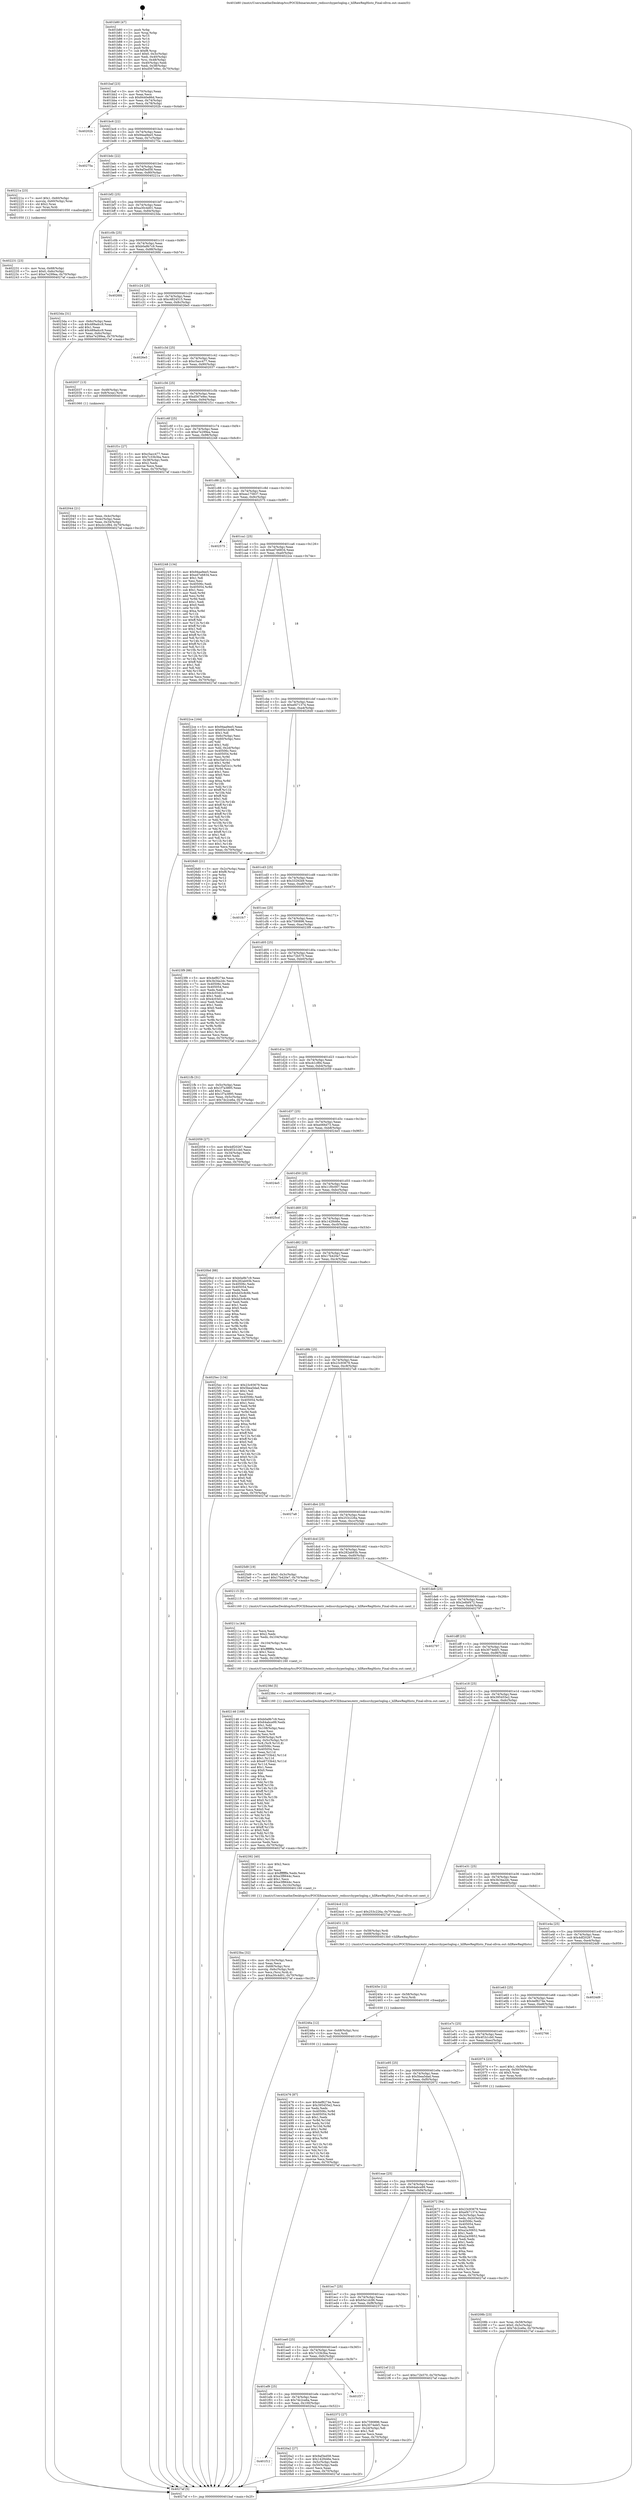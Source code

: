 digraph "0x401b80" {
  label = "0x401b80 (/mnt/c/Users/mathe/Desktop/tcc/POCII/binaries/extr_redissrchyperloglog.c_hllRawRegHisto_Final-ollvm.out::main(0))"
  labelloc = "t"
  node[shape=record]

  Entry [label="",width=0.3,height=0.3,shape=circle,fillcolor=black,style=filled]
  "0x401baf" [label="{
     0x401baf [23]\l
     | [instrs]\l
     &nbsp;&nbsp;0x401baf \<+3\>: mov -0x70(%rbp),%eax\l
     &nbsp;&nbsp;0x401bb2 \<+2\>: mov %eax,%ecx\l
     &nbsp;&nbsp;0x401bb4 \<+6\>: sub $0x8440e86d,%ecx\l
     &nbsp;&nbsp;0x401bba \<+3\>: mov %eax,-0x74(%rbp)\l
     &nbsp;&nbsp;0x401bbd \<+3\>: mov %ecx,-0x78(%rbp)\l
     &nbsp;&nbsp;0x401bc0 \<+6\>: je 000000000040202b \<main+0x4ab\>\l
  }"]
  "0x40202b" [label="{
     0x40202b\l
  }", style=dashed]
  "0x401bc6" [label="{
     0x401bc6 [22]\l
     | [instrs]\l
     &nbsp;&nbsp;0x401bc6 \<+5\>: jmp 0000000000401bcb \<main+0x4b\>\l
     &nbsp;&nbsp;0x401bcb \<+3\>: mov -0x74(%rbp),%eax\l
     &nbsp;&nbsp;0x401bce \<+5\>: sub $0x94aa9ee5,%eax\l
     &nbsp;&nbsp;0x401bd3 \<+3\>: mov %eax,-0x7c(%rbp)\l
     &nbsp;&nbsp;0x401bd6 \<+6\>: je 000000000040275a \<main+0xbda\>\l
  }"]
  Exit [label="",width=0.3,height=0.3,shape=circle,fillcolor=black,style=filled,peripheries=2]
  "0x40275a" [label="{
     0x40275a\l
  }", style=dashed]
  "0x401bdc" [label="{
     0x401bdc [22]\l
     | [instrs]\l
     &nbsp;&nbsp;0x401bdc \<+5\>: jmp 0000000000401be1 \<main+0x61\>\l
     &nbsp;&nbsp;0x401be1 \<+3\>: mov -0x74(%rbp),%eax\l
     &nbsp;&nbsp;0x401be4 \<+5\>: sub $0x9af3ed58,%eax\l
     &nbsp;&nbsp;0x401be9 \<+3\>: mov %eax,-0x80(%rbp)\l
     &nbsp;&nbsp;0x401bec \<+6\>: je 000000000040221a \<main+0x69a\>\l
  }"]
  "0x402476" [label="{
     0x402476 [87]\l
     | [instrs]\l
     &nbsp;&nbsp;0x402476 \<+5\>: mov $0x4ef8274e,%eax\l
     &nbsp;&nbsp;0x40247b \<+5\>: mov $0x395455e2,%ecx\l
     &nbsp;&nbsp;0x402480 \<+2\>: xor %edx,%edx\l
     &nbsp;&nbsp;0x402482 \<+8\>: mov 0x40506c,%r8d\l
     &nbsp;&nbsp;0x40248a \<+8\>: mov 0x405054,%r9d\l
     &nbsp;&nbsp;0x402492 \<+3\>: sub $0x1,%edx\l
     &nbsp;&nbsp;0x402495 \<+3\>: mov %r8d,%r10d\l
     &nbsp;&nbsp;0x402498 \<+3\>: add %edx,%r10d\l
     &nbsp;&nbsp;0x40249b \<+4\>: imul %r10d,%r8d\l
     &nbsp;&nbsp;0x40249f \<+4\>: and $0x1,%r8d\l
     &nbsp;&nbsp;0x4024a3 \<+4\>: cmp $0x0,%r8d\l
     &nbsp;&nbsp;0x4024a7 \<+4\>: sete %r11b\l
     &nbsp;&nbsp;0x4024ab \<+4\>: cmp $0xa,%r9d\l
     &nbsp;&nbsp;0x4024af \<+3\>: setl %bl\l
     &nbsp;&nbsp;0x4024b2 \<+3\>: mov %r11b,%r14b\l
     &nbsp;&nbsp;0x4024b5 \<+3\>: and %bl,%r14b\l
     &nbsp;&nbsp;0x4024b8 \<+3\>: xor %bl,%r11b\l
     &nbsp;&nbsp;0x4024bb \<+3\>: or %r11b,%r14b\l
     &nbsp;&nbsp;0x4024be \<+4\>: test $0x1,%r14b\l
     &nbsp;&nbsp;0x4024c2 \<+3\>: cmovne %ecx,%eax\l
     &nbsp;&nbsp;0x4024c5 \<+3\>: mov %eax,-0x70(%rbp)\l
     &nbsp;&nbsp;0x4024c8 \<+5\>: jmp 00000000004027af \<main+0xc2f\>\l
  }"]
  "0x40221a" [label="{
     0x40221a [23]\l
     | [instrs]\l
     &nbsp;&nbsp;0x40221a \<+7\>: movl $0x1,-0x60(%rbp)\l
     &nbsp;&nbsp;0x402221 \<+4\>: movslq -0x60(%rbp),%rax\l
     &nbsp;&nbsp;0x402225 \<+4\>: shl $0x2,%rax\l
     &nbsp;&nbsp;0x402229 \<+3\>: mov %rax,%rdi\l
     &nbsp;&nbsp;0x40222c \<+5\>: call 0000000000401050 \<malloc@plt\>\l
     | [calls]\l
     &nbsp;&nbsp;0x401050 \{1\} (unknown)\l
  }"]
  "0x401bf2" [label="{
     0x401bf2 [25]\l
     | [instrs]\l
     &nbsp;&nbsp;0x401bf2 \<+5\>: jmp 0000000000401bf7 \<main+0x77\>\l
     &nbsp;&nbsp;0x401bf7 \<+3\>: mov -0x74(%rbp),%eax\l
     &nbsp;&nbsp;0x401bfa \<+5\>: sub $0xa30c4d01,%eax\l
     &nbsp;&nbsp;0x401bff \<+6\>: mov %eax,-0x84(%rbp)\l
     &nbsp;&nbsp;0x401c05 \<+6\>: je 00000000004023da \<main+0x85a\>\l
  }"]
  "0x40246a" [label="{
     0x40246a [12]\l
     | [instrs]\l
     &nbsp;&nbsp;0x40246a \<+4\>: mov -0x68(%rbp),%rsi\l
     &nbsp;&nbsp;0x40246e \<+3\>: mov %rsi,%rdi\l
     &nbsp;&nbsp;0x402471 \<+5\>: call 0000000000401030 \<free@plt\>\l
     | [calls]\l
     &nbsp;&nbsp;0x401030 \{1\} (unknown)\l
  }"]
  "0x4023da" [label="{
     0x4023da [31]\l
     | [instrs]\l
     &nbsp;&nbsp;0x4023da \<+3\>: mov -0x6c(%rbp),%eax\l
     &nbsp;&nbsp;0x4023dd \<+5\>: sub $0x489adcc9,%eax\l
     &nbsp;&nbsp;0x4023e2 \<+3\>: add $0x1,%eax\l
     &nbsp;&nbsp;0x4023e5 \<+5\>: add $0x489adcc9,%eax\l
     &nbsp;&nbsp;0x4023ea \<+3\>: mov %eax,-0x6c(%rbp)\l
     &nbsp;&nbsp;0x4023ed \<+7\>: movl $0xe7e299ea,-0x70(%rbp)\l
     &nbsp;&nbsp;0x4023f4 \<+5\>: jmp 00000000004027af \<main+0xc2f\>\l
  }"]
  "0x401c0b" [label="{
     0x401c0b [25]\l
     | [instrs]\l
     &nbsp;&nbsp;0x401c0b \<+5\>: jmp 0000000000401c10 \<main+0x90\>\l
     &nbsp;&nbsp;0x401c10 \<+3\>: mov -0x74(%rbp),%eax\l
     &nbsp;&nbsp;0x401c13 \<+5\>: sub $0xb0a9b7c9,%eax\l
     &nbsp;&nbsp;0x401c18 \<+6\>: mov %eax,-0x88(%rbp)\l
     &nbsp;&nbsp;0x401c1e \<+6\>: je 00000000004026fd \<main+0xb7d\>\l
  }"]
  "0x40245e" [label="{
     0x40245e [12]\l
     | [instrs]\l
     &nbsp;&nbsp;0x40245e \<+4\>: mov -0x58(%rbp),%rsi\l
     &nbsp;&nbsp;0x402462 \<+3\>: mov %rsi,%rdi\l
     &nbsp;&nbsp;0x402465 \<+5\>: call 0000000000401030 \<free@plt\>\l
     | [calls]\l
     &nbsp;&nbsp;0x401030 \{1\} (unknown)\l
  }"]
  "0x4026fd" [label="{
     0x4026fd\l
  }", style=dashed]
  "0x401c24" [label="{
     0x401c24 [25]\l
     | [instrs]\l
     &nbsp;&nbsp;0x401c24 \<+5\>: jmp 0000000000401c29 \<main+0xa9\>\l
     &nbsp;&nbsp;0x401c29 \<+3\>: mov -0x74(%rbp),%eax\l
     &nbsp;&nbsp;0x401c2c \<+5\>: sub $0xc4824515,%eax\l
     &nbsp;&nbsp;0x401c31 \<+6\>: mov %eax,-0x8c(%rbp)\l
     &nbsp;&nbsp;0x401c37 \<+6\>: je 00000000004026e5 \<main+0xb65\>\l
  }"]
  "0x4023ba" [label="{
     0x4023ba [32]\l
     | [instrs]\l
     &nbsp;&nbsp;0x4023ba \<+6\>: mov -0x10c(%rbp),%ecx\l
     &nbsp;&nbsp;0x4023c0 \<+3\>: imul %eax,%ecx\l
     &nbsp;&nbsp;0x4023c3 \<+4\>: mov -0x68(%rbp),%rsi\l
     &nbsp;&nbsp;0x4023c7 \<+4\>: movslq -0x6c(%rbp),%rdi\l
     &nbsp;&nbsp;0x4023cb \<+3\>: mov %ecx,(%rsi,%rdi,4)\l
     &nbsp;&nbsp;0x4023ce \<+7\>: movl $0xa30c4d01,-0x70(%rbp)\l
     &nbsp;&nbsp;0x4023d5 \<+5\>: jmp 00000000004027af \<main+0xc2f\>\l
  }"]
  "0x4026e5" [label="{
     0x4026e5\l
  }", style=dashed]
  "0x401c3d" [label="{
     0x401c3d [25]\l
     | [instrs]\l
     &nbsp;&nbsp;0x401c3d \<+5\>: jmp 0000000000401c42 \<main+0xc2\>\l
     &nbsp;&nbsp;0x401c42 \<+3\>: mov -0x74(%rbp),%eax\l
     &nbsp;&nbsp;0x401c45 \<+5\>: sub $0xc5acc477,%eax\l
     &nbsp;&nbsp;0x401c4a \<+6\>: mov %eax,-0x90(%rbp)\l
     &nbsp;&nbsp;0x401c50 \<+6\>: je 0000000000402037 \<main+0x4b7\>\l
  }"]
  "0x402392" [label="{
     0x402392 [40]\l
     | [instrs]\l
     &nbsp;&nbsp;0x402392 \<+5\>: mov $0x2,%ecx\l
     &nbsp;&nbsp;0x402397 \<+1\>: cltd\l
     &nbsp;&nbsp;0x402398 \<+2\>: idiv %ecx\l
     &nbsp;&nbsp;0x40239a \<+6\>: imul $0xfffffffe,%edx,%ecx\l
     &nbsp;&nbsp;0x4023a0 \<+6\>: sub $0xe3f8644c,%ecx\l
     &nbsp;&nbsp;0x4023a6 \<+3\>: add $0x1,%ecx\l
     &nbsp;&nbsp;0x4023a9 \<+6\>: add $0xe3f8644c,%ecx\l
     &nbsp;&nbsp;0x4023af \<+6\>: mov %ecx,-0x10c(%rbp)\l
     &nbsp;&nbsp;0x4023b5 \<+5\>: call 0000000000401160 \<next_i\>\l
     | [calls]\l
     &nbsp;&nbsp;0x401160 \{1\} (/mnt/c/Users/mathe/Desktop/tcc/POCII/binaries/extr_redissrchyperloglog.c_hllRawRegHisto_Final-ollvm.out::next_i)\l
  }"]
  "0x402037" [label="{
     0x402037 [13]\l
     | [instrs]\l
     &nbsp;&nbsp;0x402037 \<+4\>: mov -0x48(%rbp),%rax\l
     &nbsp;&nbsp;0x40203b \<+4\>: mov 0x8(%rax),%rdi\l
     &nbsp;&nbsp;0x40203f \<+5\>: call 0000000000401060 \<atoi@plt\>\l
     | [calls]\l
     &nbsp;&nbsp;0x401060 \{1\} (unknown)\l
  }"]
  "0x401c56" [label="{
     0x401c56 [25]\l
     | [instrs]\l
     &nbsp;&nbsp;0x401c56 \<+5\>: jmp 0000000000401c5b \<main+0xdb\>\l
     &nbsp;&nbsp;0x401c5b \<+3\>: mov -0x74(%rbp),%eax\l
     &nbsp;&nbsp;0x401c5e \<+5\>: sub $0xd567e9ec,%eax\l
     &nbsp;&nbsp;0x401c63 \<+6\>: mov %eax,-0x94(%rbp)\l
     &nbsp;&nbsp;0x401c69 \<+6\>: je 0000000000401f1c \<main+0x39c\>\l
  }"]
  "0x402231" [label="{
     0x402231 [23]\l
     | [instrs]\l
     &nbsp;&nbsp;0x402231 \<+4\>: mov %rax,-0x68(%rbp)\l
     &nbsp;&nbsp;0x402235 \<+7\>: movl $0x0,-0x6c(%rbp)\l
     &nbsp;&nbsp;0x40223c \<+7\>: movl $0xe7e299ea,-0x70(%rbp)\l
     &nbsp;&nbsp;0x402243 \<+5\>: jmp 00000000004027af \<main+0xc2f\>\l
  }"]
  "0x401f1c" [label="{
     0x401f1c [27]\l
     | [instrs]\l
     &nbsp;&nbsp;0x401f1c \<+5\>: mov $0xc5acc477,%eax\l
     &nbsp;&nbsp;0x401f21 \<+5\>: mov $0x7c33b3ba,%ecx\l
     &nbsp;&nbsp;0x401f26 \<+3\>: mov -0x38(%rbp),%edx\l
     &nbsp;&nbsp;0x401f29 \<+3\>: cmp $0x2,%edx\l
     &nbsp;&nbsp;0x401f2c \<+3\>: cmovne %ecx,%eax\l
     &nbsp;&nbsp;0x401f2f \<+3\>: mov %eax,-0x70(%rbp)\l
     &nbsp;&nbsp;0x401f32 \<+5\>: jmp 00000000004027af \<main+0xc2f\>\l
  }"]
  "0x401c6f" [label="{
     0x401c6f [25]\l
     | [instrs]\l
     &nbsp;&nbsp;0x401c6f \<+5\>: jmp 0000000000401c74 \<main+0xf4\>\l
     &nbsp;&nbsp;0x401c74 \<+3\>: mov -0x74(%rbp),%eax\l
     &nbsp;&nbsp;0x401c77 \<+5\>: sub $0xe7e299ea,%eax\l
     &nbsp;&nbsp;0x401c7c \<+6\>: mov %eax,-0x98(%rbp)\l
     &nbsp;&nbsp;0x401c82 \<+6\>: je 0000000000402248 \<main+0x6c8\>\l
  }"]
  "0x4027af" [label="{
     0x4027af [5]\l
     | [instrs]\l
     &nbsp;&nbsp;0x4027af \<+5\>: jmp 0000000000401baf \<main+0x2f\>\l
  }"]
  "0x401b80" [label="{
     0x401b80 [47]\l
     | [instrs]\l
     &nbsp;&nbsp;0x401b80 \<+1\>: push %rbp\l
     &nbsp;&nbsp;0x401b81 \<+3\>: mov %rsp,%rbp\l
     &nbsp;&nbsp;0x401b84 \<+2\>: push %r15\l
     &nbsp;&nbsp;0x401b86 \<+2\>: push %r14\l
     &nbsp;&nbsp;0x401b88 \<+2\>: push %r13\l
     &nbsp;&nbsp;0x401b8a \<+2\>: push %r12\l
     &nbsp;&nbsp;0x401b8c \<+1\>: push %rbx\l
     &nbsp;&nbsp;0x401b8d \<+7\>: sub $0xf8,%rsp\l
     &nbsp;&nbsp;0x401b94 \<+7\>: movl $0x0,-0x3c(%rbp)\l
     &nbsp;&nbsp;0x401b9b \<+3\>: mov %edi,-0x40(%rbp)\l
     &nbsp;&nbsp;0x401b9e \<+4\>: mov %rsi,-0x48(%rbp)\l
     &nbsp;&nbsp;0x401ba2 \<+3\>: mov -0x40(%rbp),%edi\l
     &nbsp;&nbsp;0x401ba5 \<+3\>: mov %edi,-0x38(%rbp)\l
     &nbsp;&nbsp;0x401ba8 \<+7\>: movl $0xd567e9ec,-0x70(%rbp)\l
  }"]
  "0x402044" [label="{
     0x402044 [21]\l
     | [instrs]\l
     &nbsp;&nbsp;0x402044 \<+3\>: mov %eax,-0x4c(%rbp)\l
     &nbsp;&nbsp;0x402047 \<+3\>: mov -0x4c(%rbp),%eax\l
     &nbsp;&nbsp;0x40204a \<+3\>: mov %eax,-0x34(%rbp)\l
     &nbsp;&nbsp;0x40204d \<+7\>: movl $0xcb1cf84,-0x70(%rbp)\l
     &nbsp;&nbsp;0x402054 \<+5\>: jmp 00000000004027af \<main+0xc2f\>\l
  }"]
  "0x402146" [label="{
     0x402146 [169]\l
     | [instrs]\l
     &nbsp;&nbsp;0x402146 \<+5\>: mov $0xb0a9b7c9,%ecx\l
     &nbsp;&nbsp;0x40214b \<+5\>: mov $0x64abce99,%edx\l
     &nbsp;&nbsp;0x402150 \<+3\>: mov $0x1,%dil\l
     &nbsp;&nbsp;0x402153 \<+6\>: mov -0x108(%rbp),%esi\l
     &nbsp;&nbsp;0x402159 \<+3\>: imul %eax,%esi\l
     &nbsp;&nbsp;0x40215c \<+3\>: movslq %esi,%r8\l
     &nbsp;&nbsp;0x40215f \<+4\>: mov -0x58(%rbp),%r9\l
     &nbsp;&nbsp;0x402163 \<+4\>: movslq -0x5c(%rbp),%r10\l
     &nbsp;&nbsp;0x402167 \<+4\>: mov %r8,(%r9,%r10,8)\l
     &nbsp;&nbsp;0x40216b \<+7\>: mov 0x40506c,%eax\l
     &nbsp;&nbsp;0x402172 \<+7\>: mov 0x405054,%esi\l
     &nbsp;&nbsp;0x402179 \<+3\>: mov %eax,%r11d\l
     &nbsp;&nbsp;0x40217c \<+7\>: add $0xe6733b42,%r11d\l
     &nbsp;&nbsp;0x402183 \<+4\>: sub $0x1,%r11d\l
     &nbsp;&nbsp;0x402187 \<+7\>: sub $0xe6733b42,%r11d\l
     &nbsp;&nbsp;0x40218e \<+4\>: imul %r11d,%eax\l
     &nbsp;&nbsp;0x402192 \<+3\>: and $0x1,%eax\l
     &nbsp;&nbsp;0x402195 \<+3\>: cmp $0x0,%eax\l
     &nbsp;&nbsp;0x402198 \<+3\>: sete %bl\l
     &nbsp;&nbsp;0x40219b \<+3\>: cmp $0xa,%esi\l
     &nbsp;&nbsp;0x40219e \<+4\>: setl %r14b\l
     &nbsp;&nbsp;0x4021a2 \<+3\>: mov %bl,%r15b\l
     &nbsp;&nbsp;0x4021a5 \<+4\>: xor $0xff,%r15b\l
     &nbsp;&nbsp;0x4021a9 \<+3\>: mov %r14b,%r12b\l
     &nbsp;&nbsp;0x4021ac \<+4\>: xor $0xff,%r12b\l
     &nbsp;&nbsp;0x4021b0 \<+4\>: xor $0x0,%dil\l
     &nbsp;&nbsp;0x4021b4 \<+3\>: mov %r15b,%r13b\l
     &nbsp;&nbsp;0x4021b7 \<+4\>: and $0x0,%r13b\l
     &nbsp;&nbsp;0x4021bb \<+3\>: and %dil,%bl\l
     &nbsp;&nbsp;0x4021be \<+3\>: mov %r12b,%al\l
     &nbsp;&nbsp;0x4021c1 \<+2\>: and $0x0,%al\l
     &nbsp;&nbsp;0x4021c3 \<+3\>: and %dil,%r14b\l
     &nbsp;&nbsp;0x4021c6 \<+3\>: or %bl,%r13b\l
     &nbsp;&nbsp;0x4021c9 \<+3\>: or %r14b,%al\l
     &nbsp;&nbsp;0x4021cc \<+3\>: xor %al,%r13b\l
     &nbsp;&nbsp;0x4021cf \<+3\>: or %r12b,%r15b\l
     &nbsp;&nbsp;0x4021d2 \<+4\>: xor $0xff,%r15b\l
     &nbsp;&nbsp;0x4021d6 \<+4\>: or $0x0,%dil\l
     &nbsp;&nbsp;0x4021da \<+3\>: and %dil,%r15b\l
     &nbsp;&nbsp;0x4021dd \<+3\>: or %r15b,%r13b\l
     &nbsp;&nbsp;0x4021e0 \<+4\>: test $0x1,%r13b\l
     &nbsp;&nbsp;0x4021e4 \<+3\>: cmovne %edx,%ecx\l
     &nbsp;&nbsp;0x4021e7 \<+3\>: mov %ecx,-0x70(%rbp)\l
     &nbsp;&nbsp;0x4021ea \<+5\>: jmp 00000000004027af \<main+0xc2f\>\l
  }"]
  "0x402248" [label="{
     0x402248 [134]\l
     | [instrs]\l
     &nbsp;&nbsp;0x402248 \<+5\>: mov $0x94aa9ee5,%eax\l
     &nbsp;&nbsp;0x40224d \<+5\>: mov $0xed7e6834,%ecx\l
     &nbsp;&nbsp;0x402252 \<+2\>: mov $0x1,%dl\l
     &nbsp;&nbsp;0x402254 \<+2\>: xor %esi,%esi\l
     &nbsp;&nbsp;0x402256 \<+7\>: mov 0x40506c,%edi\l
     &nbsp;&nbsp;0x40225d \<+8\>: mov 0x405054,%r8d\l
     &nbsp;&nbsp;0x402265 \<+3\>: sub $0x1,%esi\l
     &nbsp;&nbsp;0x402268 \<+3\>: mov %edi,%r9d\l
     &nbsp;&nbsp;0x40226b \<+3\>: add %esi,%r9d\l
     &nbsp;&nbsp;0x40226e \<+4\>: imul %r9d,%edi\l
     &nbsp;&nbsp;0x402272 \<+3\>: and $0x1,%edi\l
     &nbsp;&nbsp;0x402275 \<+3\>: cmp $0x0,%edi\l
     &nbsp;&nbsp;0x402278 \<+4\>: sete %r10b\l
     &nbsp;&nbsp;0x40227c \<+4\>: cmp $0xa,%r8d\l
     &nbsp;&nbsp;0x402280 \<+4\>: setl %r11b\l
     &nbsp;&nbsp;0x402284 \<+3\>: mov %r10b,%bl\l
     &nbsp;&nbsp;0x402287 \<+3\>: xor $0xff,%bl\l
     &nbsp;&nbsp;0x40228a \<+3\>: mov %r11b,%r14b\l
     &nbsp;&nbsp;0x40228d \<+4\>: xor $0xff,%r14b\l
     &nbsp;&nbsp;0x402291 \<+3\>: xor $0x1,%dl\l
     &nbsp;&nbsp;0x402294 \<+3\>: mov %bl,%r15b\l
     &nbsp;&nbsp;0x402297 \<+4\>: and $0xff,%r15b\l
     &nbsp;&nbsp;0x40229b \<+3\>: and %dl,%r10b\l
     &nbsp;&nbsp;0x40229e \<+3\>: mov %r14b,%r12b\l
     &nbsp;&nbsp;0x4022a1 \<+4\>: and $0xff,%r12b\l
     &nbsp;&nbsp;0x4022a5 \<+3\>: and %dl,%r11b\l
     &nbsp;&nbsp;0x4022a8 \<+3\>: or %r10b,%r15b\l
     &nbsp;&nbsp;0x4022ab \<+3\>: or %r11b,%r12b\l
     &nbsp;&nbsp;0x4022ae \<+3\>: xor %r12b,%r15b\l
     &nbsp;&nbsp;0x4022b1 \<+3\>: or %r14b,%bl\l
     &nbsp;&nbsp;0x4022b4 \<+3\>: xor $0xff,%bl\l
     &nbsp;&nbsp;0x4022b7 \<+3\>: or $0x1,%dl\l
     &nbsp;&nbsp;0x4022ba \<+2\>: and %dl,%bl\l
     &nbsp;&nbsp;0x4022bc \<+3\>: or %bl,%r15b\l
     &nbsp;&nbsp;0x4022bf \<+4\>: test $0x1,%r15b\l
     &nbsp;&nbsp;0x4022c3 \<+3\>: cmovne %ecx,%eax\l
     &nbsp;&nbsp;0x4022c6 \<+3\>: mov %eax,-0x70(%rbp)\l
     &nbsp;&nbsp;0x4022c9 \<+5\>: jmp 00000000004027af \<main+0xc2f\>\l
  }"]
  "0x401c88" [label="{
     0x401c88 [25]\l
     | [instrs]\l
     &nbsp;&nbsp;0x401c88 \<+5\>: jmp 0000000000401c8d \<main+0x10d\>\l
     &nbsp;&nbsp;0x401c8d \<+3\>: mov -0x74(%rbp),%eax\l
     &nbsp;&nbsp;0x401c90 \<+5\>: sub $0xea175837,%eax\l
     &nbsp;&nbsp;0x401c95 \<+6\>: mov %eax,-0x9c(%rbp)\l
     &nbsp;&nbsp;0x401c9b \<+6\>: je 0000000000402575 \<main+0x9f5\>\l
  }"]
  "0x40211a" [label="{
     0x40211a [44]\l
     | [instrs]\l
     &nbsp;&nbsp;0x40211a \<+2\>: xor %ecx,%ecx\l
     &nbsp;&nbsp;0x40211c \<+5\>: mov $0x2,%edx\l
     &nbsp;&nbsp;0x402121 \<+6\>: mov %edx,-0x104(%rbp)\l
     &nbsp;&nbsp;0x402127 \<+1\>: cltd\l
     &nbsp;&nbsp;0x402128 \<+6\>: mov -0x104(%rbp),%esi\l
     &nbsp;&nbsp;0x40212e \<+2\>: idiv %esi\l
     &nbsp;&nbsp;0x402130 \<+6\>: imul $0xfffffffe,%edx,%edx\l
     &nbsp;&nbsp;0x402136 \<+3\>: sub $0x1,%ecx\l
     &nbsp;&nbsp;0x402139 \<+2\>: sub %ecx,%edx\l
     &nbsp;&nbsp;0x40213b \<+6\>: mov %edx,-0x108(%rbp)\l
     &nbsp;&nbsp;0x402141 \<+5\>: call 0000000000401160 \<next_i\>\l
     | [calls]\l
     &nbsp;&nbsp;0x401160 \{1\} (/mnt/c/Users/mathe/Desktop/tcc/POCII/binaries/extr_redissrchyperloglog.c_hllRawRegHisto_Final-ollvm.out::next_i)\l
  }"]
  "0x402575" [label="{
     0x402575\l
  }", style=dashed]
  "0x401ca1" [label="{
     0x401ca1 [25]\l
     | [instrs]\l
     &nbsp;&nbsp;0x401ca1 \<+5\>: jmp 0000000000401ca6 \<main+0x126\>\l
     &nbsp;&nbsp;0x401ca6 \<+3\>: mov -0x74(%rbp),%eax\l
     &nbsp;&nbsp;0x401ca9 \<+5\>: sub $0xed7e6834,%eax\l
     &nbsp;&nbsp;0x401cae \<+6\>: mov %eax,-0xa0(%rbp)\l
     &nbsp;&nbsp;0x401cb4 \<+6\>: je 00000000004022ce \<main+0x74e\>\l
  }"]
  "0x401f12" [label="{
     0x401f12\l
  }", style=dashed]
  "0x4022ce" [label="{
     0x4022ce [164]\l
     | [instrs]\l
     &nbsp;&nbsp;0x4022ce \<+5\>: mov $0x94aa9ee5,%eax\l
     &nbsp;&nbsp;0x4022d3 \<+5\>: mov $0x65e1dc96,%ecx\l
     &nbsp;&nbsp;0x4022d8 \<+2\>: mov $0x1,%dl\l
     &nbsp;&nbsp;0x4022da \<+3\>: mov -0x6c(%rbp),%esi\l
     &nbsp;&nbsp;0x4022dd \<+3\>: cmp -0x60(%rbp),%esi\l
     &nbsp;&nbsp;0x4022e0 \<+4\>: setl %dil\l
     &nbsp;&nbsp;0x4022e4 \<+4\>: and $0x1,%dil\l
     &nbsp;&nbsp;0x4022e8 \<+4\>: mov %dil,-0x2d(%rbp)\l
     &nbsp;&nbsp;0x4022ec \<+7\>: mov 0x40506c,%esi\l
     &nbsp;&nbsp;0x4022f3 \<+8\>: mov 0x405054,%r8d\l
     &nbsp;&nbsp;0x4022fb \<+3\>: mov %esi,%r9d\l
     &nbsp;&nbsp;0x4022fe \<+7\>: sub $0xc5af1b1c,%r9d\l
     &nbsp;&nbsp;0x402305 \<+4\>: sub $0x1,%r9d\l
     &nbsp;&nbsp;0x402309 \<+7\>: add $0xc5af1b1c,%r9d\l
     &nbsp;&nbsp;0x402310 \<+4\>: imul %r9d,%esi\l
     &nbsp;&nbsp;0x402314 \<+3\>: and $0x1,%esi\l
     &nbsp;&nbsp;0x402317 \<+3\>: cmp $0x0,%esi\l
     &nbsp;&nbsp;0x40231a \<+4\>: sete %dil\l
     &nbsp;&nbsp;0x40231e \<+4\>: cmp $0xa,%r8d\l
     &nbsp;&nbsp;0x402322 \<+4\>: setl %r10b\l
     &nbsp;&nbsp;0x402326 \<+3\>: mov %dil,%r11b\l
     &nbsp;&nbsp;0x402329 \<+4\>: xor $0xff,%r11b\l
     &nbsp;&nbsp;0x40232d \<+3\>: mov %r10b,%bl\l
     &nbsp;&nbsp;0x402330 \<+3\>: xor $0xff,%bl\l
     &nbsp;&nbsp;0x402333 \<+3\>: xor $0x1,%dl\l
     &nbsp;&nbsp;0x402336 \<+3\>: mov %r11b,%r14b\l
     &nbsp;&nbsp;0x402339 \<+4\>: and $0xff,%r14b\l
     &nbsp;&nbsp;0x40233d \<+3\>: and %dl,%dil\l
     &nbsp;&nbsp;0x402340 \<+3\>: mov %bl,%r15b\l
     &nbsp;&nbsp;0x402343 \<+4\>: and $0xff,%r15b\l
     &nbsp;&nbsp;0x402347 \<+3\>: and %dl,%r10b\l
     &nbsp;&nbsp;0x40234a \<+3\>: or %dil,%r14b\l
     &nbsp;&nbsp;0x40234d \<+3\>: or %r10b,%r15b\l
     &nbsp;&nbsp;0x402350 \<+3\>: xor %r15b,%r14b\l
     &nbsp;&nbsp;0x402353 \<+3\>: or %bl,%r11b\l
     &nbsp;&nbsp;0x402356 \<+4\>: xor $0xff,%r11b\l
     &nbsp;&nbsp;0x40235a \<+3\>: or $0x1,%dl\l
     &nbsp;&nbsp;0x40235d \<+3\>: and %dl,%r11b\l
     &nbsp;&nbsp;0x402360 \<+3\>: or %r11b,%r14b\l
     &nbsp;&nbsp;0x402363 \<+4\>: test $0x1,%r14b\l
     &nbsp;&nbsp;0x402367 \<+3\>: cmovne %ecx,%eax\l
     &nbsp;&nbsp;0x40236a \<+3\>: mov %eax,-0x70(%rbp)\l
     &nbsp;&nbsp;0x40236d \<+5\>: jmp 00000000004027af \<main+0xc2f\>\l
  }"]
  "0x401cba" [label="{
     0x401cba [25]\l
     | [instrs]\l
     &nbsp;&nbsp;0x401cba \<+5\>: jmp 0000000000401cbf \<main+0x13f\>\l
     &nbsp;&nbsp;0x401cbf \<+3\>: mov -0x74(%rbp),%eax\l
     &nbsp;&nbsp;0x401cc2 \<+5\>: sub $0xef471374,%eax\l
     &nbsp;&nbsp;0x401cc7 \<+6\>: mov %eax,-0xa4(%rbp)\l
     &nbsp;&nbsp;0x401ccd \<+6\>: je 00000000004026d0 \<main+0xb50\>\l
  }"]
  "0x4020a2" [label="{
     0x4020a2 [27]\l
     | [instrs]\l
     &nbsp;&nbsp;0x4020a2 \<+5\>: mov $0x9af3ed58,%eax\l
     &nbsp;&nbsp;0x4020a7 \<+5\>: mov $0x142f446e,%ecx\l
     &nbsp;&nbsp;0x4020ac \<+3\>: mov -0x5c(%rbp),%edx\l
     &nbsp;&nbsp;0x4020af \<+3\>: cmp -0x50(%rbp),%edx\l
     &nbsp;&nbsp;0x4020b2 \<+3\>: cmovl %ecx,%eax\l
     &nbsp;&nbsp;0x4020b5 \<+3\>: mov %eax,-0x70(%rbp)\l
     &nbsp;&nbsp;0x4020b8 \<+5\>: jmp 00000000004027af \<main+0xc2f\>\l
  }"]
  "0x4026d0" [label="{
     0x4026d0 [21]\l
     | [instrs]\l
     &nbsp;&nbsp;0x4026d0 \<+3\>: mov -0x2c(%rbp),%eax\l
     &nbsp;&nbsp;0x4026d3 \<+7\>: add $0xf8,%rsp\l
     &nbsp;&nbsp;0x4026da \<+1\>: pop %rbx\l
     &nbsp;&nbsp;0x4026db \<+2\>: pop %r12\l
     &nbsp;&nbsp;0x4026dd \<+2\>: pop %r13\l
     &nbsp;&nbsp;0x4026df \<+2\>: pop %r14\l
     &nbsp;&nbsp;0x4026e1 \<+2\>: pop %r15\l
     &nbsp;&nbsp;0x4026e3 \<+1\>: pop %rbp\l
     &nbsp;&nbsp;0x4026e4 \<+1\>: ret\l
  }"]
  "0x401cd3" [label="{
     0x401cd3 [25]\l
     | [instrs]\l
     &nbsp;&nbsp;0x401cd3 \<+5\>: jmp 0000000000401cd8 \<main+0x158\>\l
     &nbsp;&nbsp;0x401cd8 \<+3\>: mov -0x74(%rbp),%eax\l
     &nbsp;&nbsp;0x401cdb \<+5\>: sub $0x33292b9,%eax\l
     &nbsp;&nbsp;0x401ce0 \<+6\>: mov %eax,-0xa8(%rbp)\l
     &nbsp;&nbsp;0x401ce6 \<+6\>: je 0000000000401fc7 \<main+0x447\>\l
  }"]
  "0x401ef9" [label="{
     0x401ef9 [25]\l
     | [instrs]\l
     &nbsp;&nbsp;0x401ef9 \<+5\>: jmp 0000000000401efe \<main+0x37e\>\l
     &nbsp;&nbsp;0x401efe \<+3\>: mov -0x74(%rbp),%eax\l
     &nbsp;&nbsp;0x401f01 \<+5\>: sub $0x7dc2ce6a,%eax\l
     &nbsp;&nbsp;0x401f06 \<+6\>: mov %eax,-0x100(%rbp)\l
     &nbsp;&nbsp;0x401f0c \<+6\>: je 00000000004020a2 \<main+0x522\>\l
  }"]
  "0x401fc7" [label="{
     0x401fc7\l
  }", style=dashed]
  "0x401cec" [label="{
     0x401cec [25]\l
     | [instrs]\l
     &nbsp;&nbsp;0x401cec \<+5\>: jmp 0000000000401cf1 \<main+0x171\>\l
     &nbsp;&nbsp;0x401cf1 \<+3\>: mov -0x74(%rbp),%eax\l
     &nbsp;&nbsp;0x401cf4 \<+5\>: sub $0x7590896,%eax\l
     &nbsp;&nbsp;0x401cf9 \<+6\>: mov %eax,-0xac(%rbp)\l
     &nbsp;&nbsp;0x401cff \<+6\>: je 00000000004023f9 \<main+0x879\>\l
  }"]
  "0x401f37" [label="{
     0x401f37\l
  }", style=dashed]
  "0x4023f9" [label="{
     0x4023f9 [88]\l
     | [instrs]\l
     &nbsp;&nbsp;0x4023f9 \<+5\>: mov $0x4ef8274e,%eax\l
     &nbsp;&nbsp;0x4023fe \<+5\>: mov $0x3b34a2dc,%ecx\l
     &nbsp;&nbsp;0x402403 \<+7\>: mov 0x40506c,%edx\l
     &nbsp;&nbsp;0x40240a \<+7\>: mov 0x405054,%esi\l
     &nbsp;&nbsp;0x402411 \<+2\>: mov %edx,%edi\l
     &nbsp;&nbsp;0x402413 \<+6\>: add $0x4c03d1cd,%edi\l
     &nbsp;&nbsp;0x402419 \<+3\>: sub $0x1,%edi\l
     &nbsp;&nbsp;0x40241c \<+6\>: sub $0x4c03d1cd,%edi\l
     &nbsp;&nbsp;0x402422 \<+3\>: imul %edi,%edx\l
     &nbsp;&nbsp;0x402425 \<+3\>: and $0x1,%edx\l
     &nbsp;&nbsp;0x402428 \<+3\>: cmp $0x0,%edx\l
     &nbsp;&nbsp;0x40242b \<+4\>: sete %r8b\l
     &nbsp;&nbsp;0x40242f \<+3\>: cmp $0xa,%esi\l
     &nbsp;&nbsp;0x402432 \<+4\>: setl %r9b\l
     &nbsp;&nbsp;0x402436 \<+3\>: mov %r8b,%r10b\l
     &nbsp;&nbsp;0x402439 \<+3\>: and %r9b,%r10b\l
     &nbsp;&nbsp;0x40243c \<+3\>: xor %r9b,%r8b\l
     &nbsp;&nbsp;0x40243f \<+3\>: or %r8b,%r10b\l
     &nbsp;&nbsp;0x402442 \<+4\>: test $0x1,%r10b\l
     &nbsp;&nbsp;0x402446 \<+3\>: cmovne %ecx,%eax\l
     &nbsp;&nbsp;0x402449 \<+3\>: mov %eax,-0x70(%rbp)\l
     &nbsp;&nbsp;0x40244c \<+5\>: jmp 00000000004027af \<main+0xc2f\>\l
  }"]
  "0x401d05" [label="{
     0x401d05 [25]\l
     | [instrs]\l
     &nbsp;&nbsp;0x401d05 \<+5\>: jmp 0000000000401d0a \<main+0x18a\>\l
     &nbsp;&nbsp;0x401d0a \<+3\>: mov -0x74(%rbp),%eax\l
     &nbsp;&nbsp;0x401d0d \<+5\>: sub $0xc72b570,%eax\l
     &nbsp;&nbsp;0x401d12 \<+6\>: mov %eax,-0xb0(%rbp)\l
     &nbsp;&nbsp;0x401d18 \<+6\>: je 00000000004021fb \<main+0x67b\>\l
  }"]
  "0x401ee0" [label="{
     0x401ee0 [25]\l
     | [instrs]\l
     &nbsp;&nbsp;0x401ee0 \<+5\>: jmp 0000000000401ee5 \<main+0x365\>\l
     &nbsp;&nbsp;0x401ee5 \<+3\>: mov -0x74(%rbp),%eax\l
     &nbsp;&nbsp;0x401ee8 \<+5\>: sub $0x7c33b3ba,%eax\l
     &nbsp;&nbsp;0x401eed \<+6\>: mov %eax,-0xfc(%rbp)\l
     &nbsp;&nbsp;0x401ef3 \<+6\>: je 0000000000401f37 \<main+0x3b7\>\l
  }"]
  "0x4021fb" [label="{
     0x4021fb [31]\l
     | [instrs]\l
     &nbsp;&nbsp;0x4021fb \<+3\>: mov -0x5c(%rbp),%eax\l
     &nbsp;&nbsp;0x4021fe \<+5\>: sub $0x1f7a3895,%eax\l
     &nbsp;&nbsp;0x402203 \<+3\>: add $0x1,%eax\l
     &nbsp;&nbsp;0x402206 \<+5\>: add $0x1f7a3895,%eax\l
     &nbsp;&nbsp;0x40220b \<+3\>: mov %eax,-0x5c(%rbp)\l
     &nbsp;&nbsp;0x40220e \<+7\>: movl $0x7dc2ce6a,-0x70(%rbp)\l
     &nbsp;&nbsp;0x402215 \<+5\>: jmp 00000000004027af \<main+0xc2f\>\l
  }"]
  "0x401d1e" [label="{
     0x401d1e [25]\l
     | [instrs]\l
     &nbsp;&nbsp;0x401d1e \<+5\>: jmp 0000000000401d23 \<main+0x1a3\>\l
     &nbsp;&nbsp;0x401d23 \<+3\>: mov -0x74(%rbp),%eax\l
     &nbsp;&nbsp;0x401d26 \<+5\>: sub $0xcb1cf84,%eax\l
     &nbsp;&nbsp;0x401d2b \<+6\>: mov %eax,-0xb4(%rbp)\l
     &nbsp;&nbsp;0x401d31 \<+6\>: je 0000000000402059 \<main+0x4d9\>\l
  }"]
  "0x402372" [label="{
     0x402372 [27]\l
     | [instrs]\l
     &nbsp;&nbsp;0x402372 \<+5\>: mov $0x7590896,%eax\l
     &nbsp;&nbsp;0x402377 \<+5\>: mov $0x3074ebf1,%ecx\l
     &nbsp;&nbsp;0x40237c \<+3\>: mov -0x2d(%rbp),%dl\l
     &nbsp;&nbsp;0x40237f \<+3\>: test $0x1,%dl\l
     &nbsp;&nbsp;0x402382 \<+3\>: cmovne %ecx,%eax\l
     &nbsp;&nbsp;0x402385 \<+3\>: mov %eax,-0x70(%rbp)\l
     &nbsp;&nbsp;0x402388 \<+5\>: jmp 00000000004027af \<main+0xc2f\>\l
  }"]
  "0x402059" [label="{
     0x402059 [27]\l
     | [instrs]\l
     &nbsp;&nbsp;0x402059 \<+5\>: mov $0x4df20267,%eax\l
     &nbsp;&nbsp;0x40205e \<+5\>: mov $0x4f1b1cb0,%ecx\l
     &nbsp;&nbsp;0x402063 \<+3\>: mov -0x34(%rbp),%edx\l
     &nbsp;&nbsp;0x402066 \<+3\>: cmp $0x0,%edx\l
     &nbsp;&nbsp;0x402069 \<+3\>: cmove %ecx,%eax\l
     &nbsp;&nbsp;0x40206c \<+3\>: mov %eax,-0x70(%rbp)\l
     &nbsp;&nbsp;0x40206f \<+5\>: jmp 00000000004027af \<main+0xc2f\>\l
  }"]
  "0x401d37" [label="{
     0x401d37 [25]\l
     | [instrs]\l
     &nbsp;&nbsp;0x401d37 \<+5\>: jmp 0000000000401d3c \<main+0x1bc\>\l
     &nbsp;&nbsp;0x401d3c \<+3\>: mov -0x74(%rbp),%eax\l
     &nbsp;&nbsp;0x401d3f \<+5\>: sub $0xe066d73,%eax\l
     &nbsp;&nbsp;0x401d44 \<+6\>: mov %eax,-0xb8(%rbp)\l
     &nbsp;&nbsp;0x401d4a \<+6\>: je 00000000004024e5 \<main+0x965\>\l
  }"]
  "0x401ec7" [label="{
     0x401ec7 [25]\l
     | [instrs]\l
     &nbsp;&nbsp;0x401ec7 \<+5\>: jmp 0000000000401ecc \<main+0x34c\>\l
     &nbsp;&nbsp;0x401ecc \<+3\>: mov -0x74(%rbp),%eax\l
     &nbsp;&nbsp;0x401ecf \<+5\>: sub $0x65e1dc96,%eax\l
     &nbsp;&nbsp;0x401ed4 \<+6\>: mov %eax,-0xf8(%rbp)\l
     &nbsp;&nbsp;0x401eda \<+6\>: je 0000000000402372 \<main+0x7f2\>\l
  }"]
  "0x4024e5" [label="{
     0x4024e5\l
  }", style=dashed]
  "0x401d50" [label="{
     0x401d50 [25]\l
     | [instrs]\l
     &nbsp;&nbsp;0x401d50 \<+5\>: jmp 0000000000401d55 \<main+0x1d5\>\l
     &nbsp;&nbsp;0x401d55 \<+3\>: mov -0x74(%rbp),%eax\l
     &nbsp;&nbsp;0x401d58 \<+5\>: sub $0x11f0c007,%eax\l
     &nbsp;&nbsp;0x401d5d \<+6\>: mov %eax,-0xbc(%rbp)\l
     &nbsp;&nbsp;0x401d63 \<+6\>: je 00000000004025cd \<main+0xa4d\>\l
  }"]
  "0x4021ef" [label="{
     0x4021ef [12]\l
     | [instrs]\l
     &nbsp;&nbsp;0x4021ef \<+7\>: movl $0xc72b570,-0x70(%rbp)\l
     &nbsp;&nbsp;0x4021f6 \<+5\>: jmp 00000000004027af \<main+0xc2f\>\l
  }"]
  "0x4025cd" [label="{
     0x4025cd\l
  }", style=dashed]
  "0x401d69" [label="{
     0x401d69 [25]\l
     | [instrs]\l
     &nbsp;&nbsp;0x401d69 \<+5\>: jmp 0000000000401d6e \<main+0x1ee\>\l
     &nbsp;&nbsp;0x401d6e \<+3\>: mov -0x74(%rbp),%eax\l
     &nbsp;&nbsp;0x401d71 \<+5\>: sub $0x142f446e,%eax\l
     &nbsp;&nbsp;0x401d76 \<+6\>: mov %eax,-0xc0(%rbp)\l
     &nbsp;&nbsp;0x401d7c \<+6\>: je 00000000004020bd \<main+0x53d\>\l
  }"]
  "0x401eae" [label="{
     0x401eae [25]\l
     | [instrs]\l
     &nbsp;&nbsp;0x401eae \<+5\>: jmp 0000000000401eb3 \<main+0x333\>\l
     &nbsp;&nbsp;0x401eb3 \<+3\>: mov -0x74(%rbp),%eax\l
     &nbsp;&nbsp;0x401eb6 \<+5\>: sub $0x64abce99,%eax\l
     &nbsp;&nbsp;0x401ebb \<+6\>: mov %eax,-0xf4(%rbp)\l
     &nbsp;&nbsp;0x401ec1 \<+6\>: je 00000000004021ef \<main+0x66f\>\l
  }"]
  "0x4020bd" [label="{
     0x4020bd [88]\l
     | [instrs]\l
     &nbsp;&nbsp;0x4020bd \<+5\>: mov $0xb0a9b7c9,%eax\l
     &nbsp;&nbsp;0x4020c2 \<+5\>: mov $0x282ab93b,%ecx\l
     &nbsp;&nbsp;0x4020c7 \<+7\>: mov 0x40506c,%edx\l
     &nbsp;&nbsp;0x4020ce \<+7\>: mov 0x405054,%esi\l
     &nbsp;&nbsp;0x4020d5 \<+2\>: mov %edx,%edi\l
     &nbsp;&nbsp;0x4020d7 \<+6\>: add $0xbd3c8c6b,%edi\l
     &nbsp;&nbsp;0x4020dd \<+3\>: sub $0x1,%edi\l
     &nbsp;&nbsp;0x4020e0 \<+6\>: sub $0xbd3c8c6b,%edi\l
     &nbsp;&nbsp;0x4020e6 \<+3\>: imul %edi,%edx\l
     &nbsp;&nbsp;0x4020e9 \<+3\>: and $0x1,%edx\l
     &nbsp;&nbsp;0x4020ec \<+3\>: cmp $0x0,%edx\l
     &nbsp;&nbsp;0x4020ef \<+4\>: sete %r8b\l
     &nbsp;&nbsp;0x4020f3 \<+3\>: cmp $0xa,%esi\l
     &nbsp;&nbsp;0x4020f6 \<+4\>: setl %r9b\l
     &nbsp;&nbsp;0x4020fa \<+3\>: mov %r8b,%r10b\l
     &nbsp;&nbsp;0x4020fd \<+3\>: and %r9b,%r10b\l
     &nbsp;&nbsp;0x402100 \<+3\>: xor %r9b,%r8b\l
     &nbsp;&nbsp;0x402103 \<+3\>: or %r8b,%r10b\l
     &nbsp;&nbsp;0x402106 \<+4\>: test $0x1,%r10b\l
     &nbsp;&nbsp;0x40210a \<+3\>: cmovne %ecx,%eax\l
     &nbsp;&nbsp;0x40210d \<+3\>: mov %eax,-0x70(%rbp)\l
     &nbsp;&nbsp;0x402110 \<+5\>: jmp 00000000004027af \<main+0xc2f\>\l
  }"]
  "0x401d82" [label="{
     0x401d82 [25]\l
     | [instrs]\l
     &nbsp;&nbsp;0x401d82 \<+5\>: jmp 0000000000401d87 \<main+0x207\>\l
     &nbsp;&nbsp;0x401d87 \<+3\>: mov -0x74(%rbp),%eax\l
     &nbsp;&nbsp;0x401d8a \<+5\>: sub $0x17b420e7,%eax\l
     &nbsp;&nbsp;0x401d8f \<+6\>: mov %eax,-0xc4(%rbp)\l
     &nbsp;&nbsp;0x401d95 \<+6\>: je 00000000004025ec \<main+0xa6c\>\l
  }"]
  "0x402672" [label="{
     0x402672 [94]\l
     | [instrs]\l
     &nbsp;&nbsp;0x402672 \<+5\>: mov $0x23c93679,%eax\l
     &nbsp;&nbsp;0x402677 \<+5\>: mov $0xef471374,%ecx\l
     &nbsp;&nbsp;0x40267c \<+3\>: mov -0x3c(%rbp),%edx\l
     &nbsp;&nbsp;0x40267f \<+3\>: mov %edx,-0x2c(%rbp)\l
     &nbsp;&nbsp;0x402682 \<+7\>: mov 0x40506c,%edx\l
     &nbsp;&nbsp;0x402689 \<+7\>: mov 0x405054,%esi\l
     &nbsp;&nbsp;0x402690 \<+2\>: mov %edx,%edi\l
     &nbsp;&nbsp;0x402692 \<+6\>: add $0xa2a30652,%edi\l
     &nbsp;&nbsp;0x402698 \<+3\>: sub $0x1,%edi\l
     &nbsp;&nbsp;0x40269b \<+6\>: sub $0xa2a30652,%edi\l
     &nbsp;&nbsp;0x4026a1 \<+3\>: imul %edi,%edx\l
     &nbsp;&nbsp;0x4026a4 \<+3\>: and $0x1,%edx\l
     &nbsp;&nbsp;0x4026a7 \<+3\>: cmp $0x0,%edx\l
     &nbsp;&nbsp;0x4026aa \<+4\>: sete %r8b\l
     &nbsp;&nbsp;0x4026ae \<+3\>: cmp $0xa,%esi\l
     &nbsp;&nbsp;0x4026b1 \<+4\>: setl %r9b\l
     &nbsp;&nbsp;0x4026b5 \<+3\>: mov %r8b,%r10b\l
     &nbsp;&nbsp;0x4026b8 \<+3\>: and %r9b,%r10b\l
     &nbsp;&nbsp;0x4026bb \<+3\>: xor %r9b,%r8b\l
     &nbsp;&nbsp;0x4026be \<+3\>: or %r8b,%r10b\l
     &nbsp;&nbsp;0x4026c1 \<+4\>: test $0x1,%r10b\l
     &nbsp;&nbsp;0x4026c5 \<+3\>: cmovne %ecx,%eax\l
     &nbsp;&nbsp;0x4026c8 \<+3\>: mov %eax,-0x70(%rbp)\l
     &nbsp;&nbsp;0x4026cb \<+5\>: jmp 00000000004027af \<main+0xc2f\>\l
  }"]
  "0x4025ec" [label="{
     0x4025ec [134]\l
     | [instrs]\l
     &nbsp;&nbsp;0x4025ec \<+5\>: mov $0x23c93679,%eax\l
     &nbsp;&nbsp;0x4025f1 \<+5\>: mov $0x5bea5dad,%ecx\l
     &nbsp;&nbsp;0x4025f6 \<+2\>: mov $0x1,%dl\l
     &nbsp;&nbsp;0x4025f8 \<+2\>: xor %esi,%esi\l
     &nbsp;&nbsp;0x4025fa \<+7\>: mov 0x40506c,%edi\l
     &nbsp;&nbsp;0x402601 \<+8\>: mov 0x405054,%r8d\l
     &nbsp;&nbsp;0x402609 \<+3\>: sub $0x1,%esi\l
     &nbsp;&nbsp;0x40260c \<+3\>: mov %edi,%r9d\l
     &nbsp;&nbsp;0x40260f \<+3\>: add %esi,%r9d\l
     &nbsp;&nbsp;0x402612 \<+4\>: imul %r9d,%edi\l
     &nbsp;&nbsp;0x402616 \<+3\>: and $0x1,%edi\l
     &nbsp;&nbsp;0x402619 \<+3\>: cmp $0x0,%edi\l
     &nbsp;&nbsp;0x40261c \<+4\>: sete %r10b\l
     &nbsp;&nbsp;0x402620 \<+4\>: cmp $0xa,%r8d\l
     &nbsp;&nbsp;0x402624 \<+4\>: setl %r11b\l
     &nbsp;&nbsp;0x402628 \<+3\>: mov %r10b,%bl\l
     &nbsp;&nbsp;0x40262b \<+3\>: xor $0xff,%bl\l
     &nbsp;&nbsp;0x40262e \<+3\>: mov %r11b,%r14b\l
     &nbsp;&nbsp;0x402631 \<+4\>: xor $0xff,%r14b\l
     &nbsp;&nbsp;0x402635 \<+3\>: xor $0x0,%dl\l
     &nbsp;&nbsp;0x402638 \<+3\>: mov %bl,%r15b\l
     &nbsp;&nbsp;0x40263b \<+4\>: and $0x0,%r15b\l
     &nbsp;&nbsp;0x40263f \<+3\>: and %dl,%r10b\l
     &nbsp;&nbsp;0x402642 \<+3\>: mov %r14b,%r12b\l
     &nbsp;&nbsp;0x402645 \<+4\>: and $0x0,%r12b\l
     &nbsp;&nbsp;0x402649 \<+3\>: and %dl,%r11b\l
     &nbsp;&nbsp;0x40264c \<+3\>: or %r10b,%r15b\l
     &nbsp;&nbsp;0x40264f \<+3\>: or %r11b,%r12b\l
     &nbsp;&nbsp;0x402652 \<+3\>: xor %r12b,%r15b\l
     &nbsp;&nbsp;0x402655 \<+3\>: or %r14b,%bl\l
     &nbsp;&nbsp;0x402658 \<+3\>: xor $0xff,%bl\l
     &nbsp;&nbsp;0x40265b \<+3\>: or $0x0,%dl\l
     &nbsp;&nbsp;0x40265e \<+2\>: and %dl,%bl\l
     &nbsp;&nbsp;0x402660 \<+3\>: or %bl,%r15b\l
     &nbsp;&nbsp;0x402663 \<+4\>: test $0x1,%r15b\l
     &nbsp;&nbsp;0x402667 \<+3\>: cmovne %ecx,%eax\l
     &nbsp;&nbsp;0x40266a \<+3\>: mov %eax,-0x70(%rbp)\l
     &nbsp;&nbsp;0x40266d \<+5\>: jmp 00000000004027af \<main+0xc2f\>\l
  }"]
  "0x401d9b" [label="{
     0x401d9b [25]\l
     | [instrs]\l
     &nbsp;&nbsp;0x401d9b \<+5\>: jmp 0000000000401da0 \<main+0x220\>\l
     &nbsp;&nbsp;0x401da0 \<+3\>: mov -0x74(%rbp),%eax\l
     &nbsp;&nbsp;0x401da3 \<+5\>: sub $0x23c93679,%eax\l
     &nbsp;&nbsp;0x401da8 \<+6\>: mov %eax,-0xc8(%rbp)\l
     &nbsp;&nbsp;0x401dae \<+6\>: je 00000000004027a8 \<main+0xc28\>\l
  }"]
  "0x40208b" [label="{
     0x40208b [23]\l
     | [instrs]\l
     &nbsp;&nbsp;0x40208b \<+4\>: mov %rax,-0x58(%rbp)\l
     &nbsp;&nbsp;0x40208f \<+7\>: movl $0x0,-0x5c(%rbp)\l
     &nbsp;&nbsp;0x402096 \<+7\>: movl $0x7dc2ce6a,-0x70(%rbp)\l
     &nbsp;&nbsp;0x40209d \<+5\>: jmp 00000000004027af \<main+0xc2f\>\l
  }"]
  "0x4027a8" [label="{
     0x4027a8\l
  }", style=dashed]
  "0x401db4" [label="{
     0x401db4 [25]\l
     | [instrs]\l
     &nbsp;&nbsp;0x401db4 \<+5\>: jmp 0000000000401db9 \<main+0x239\>\l
     &nbsp;&nbsp;0x401db9 \<+3\>: mov -0x74(%rbp),%eax\l
     &nbsp;&nbsp;0x401dbc \<+5\>: sub $0x253c226a,%eax\l
     &nbsp;&nbsp;0x401dc1 \<+6\>: mov %eax,-0xcc(%rbp)\l
     &nbsp;&nbsp;0x401dc7 \<+6\>: je 00000000004025d9 \<main+0xa59\>\l
  }"]
  "0x401e95" [label="{
     0x401e95 [25]\l
     | [instrs]\l
     &nbsp;&nbsp;0x401e95 \<+5\>: jmp 0000000000401e9a \<main+0x31a\>\l
     &nbsp;&nbsp;0x401e9a \<+3\>: mov -0x74(%rbp),%eax\l
     &nbsp;&nbsp;0x401e9d \<+5\>: sub $0x5bea5dad,%eax\l
     &nbsp;&nbsp;0x401ea2 \<+6\>: mov %eax,-0xf0(%rbp)\l
     &nbsp;&nbsp;0x401ea8 \<+6\>: je 0000000000402672 \<main+0xaf2\>\l
  }"]
  "0x4025d9" [label="{
     0x4025d9 [19]\l
     | [instrs]\l
     &nbsp;&nbsp;0x4025d9 \<+7\>: movl $0x0,-0x3c(%rbp)\l
     &nbsp;&nbsp;0x4025e0 \<+7\>: movl $0x17b420e7,-0x70(%rbp)\l
     &nbsp;&nbsp;0x4025e7 \<+5\>: jmp 00000000004027af \<main+0xc2f\>\l
  }"]
  "0x401dcd" [label="{
     0x401dcd [25]\l
     | [instrs]\l
     &nbsp;&nbsp;0x401dcd \<+5\>: jmp 0000000000401dd2 \<main+0x252\>\l
     &nbsp;&nbsp;0x401dd2 \<+3\>: mov -0x74(%rbp),%eax\l
     &nbsp;&nbsp;0x401dd5 \<+5\>: sub $0x282ab93b,%eax\l
     &nbsp;&nbsp;0x401dda \<+6\>: mov %eax,-0xd0(%rbp)\l
     &nbsp;&nbsp;0x401de0 \<+6\>: je 0000000000402115 \<main+0x595\>\l
  }"]
  "0x402074" [label="{
     0x402074 [23]\l
     | [instrs]\l
     &nbsp;&nbsp;0x402074 \<+7\>: movl $0x1,-0x50(%rbp)\l
     &nbsp;&nbsp;0x40207b \<+4\>: movslq -0x50(%rbp),%rax\l
     &nbsp;&nbsp;0x40207f \<+4\>: shl $0x3,%rax\l
     &nbsp;&nbsp;0x402083 \<+3\>: mov %rax,%rdi\l
     &nbsp;&nbsp;0x402086 \<+5\>: call 0000000000401050 \<malloc@plt\>\l
     | [calls]\l
     &nbsp;&nbsp;0x401050 \{1\} (unknown)\l
  }"]
  "0x402115" [label="{
     0x402115 [5]\l
     | [instrs]\l
     &nbsp;&nbsp;0x402115 \<+5\>: call 0000000000401160 \<next_i\>\l
     | [calls]\l
     &nbsp;&nbsp;0x401160 \{1\} (/mnt/c/Users/mathe/Desktop/tcc/POCII/binaries/extr_redissrchyperloglog.c_hllRawRegHisto_Final-ollvm.out::next_i)\l
  }"]
  "0x401de6" [label="{
     0x401de6 [25]\l
     | [instrs]\l
     &nbsp;&nbsp;0x401de6 \<+5\>: jmp 0000000000401deb \<main+0x26b\>\l
     &nbsp;&nbsp;0x401deb \<+3\>: mov -0x74(%rbp),%eax\l
     &nbsp;&nbsp;0x401dee \<+5\>: sub $0x2e6bf472,%eax\l
     &nbsp;&nbsp;0x401df3 \<+6\>: mov %eax,-0xd4(%rbp)\l
     &nbsp;&nbsp;0x401df9 \<+6\>: je 0000000000402797 \<main+0xc17\>\l
  }"]
  "0x401e7c" [label="{
     0x401e7c [25]\l
     | [instrs]\l
     &nbsp;&nbsp;0x401e7c \<+5\>: jmp 0000000000401e81 \<main+0x301\>\l
     &nbsp;&nbsp;0x401e81 \<+3\>: mov -0x74(%rbp),%eax\l
     &nbsp;&nbsp;0x401e84 \<+5\>: sub $0x4f1b1cb0,%eax\l
     &nbsp;&nbsp;0x401e89 \<+6\>: mov %eax,-0xec(%rbp)\l
     &nbsp;&nbsp;0x401e8f \<+6\>: je 0000000000402074 \<main+0x4f4\>\l
  }"]
  "0x402797" [label="{
     0x402797\l
  }", style=dashed]
  "0x401dff" [label="{
     0x401dff [25]\l
     | [instrs]\l
     &nbsp;&nbsp;0x401dff \<+5\>: jmp 0000000000401e04 \<main+0x284\>\l
     &nbsp;&nbsp;0x401e04 \<+3\>: mov -0x74(%rbp),%eax\l
     &nbsp;&nbsp;0x401e07 \<+5\>: sub $0x3074ebf1,%eax\l
     &nbsp;&nbsp;0x401e0c \<+6\>: mov %eax,-0xd8(%rbp)\l
     &nbsp;&nbsp;0x401e12 \<+6\>: je 000000000040238d \<main+0x80d\>\l
  }"]
  "0x402766" [label="{
     0x402766\l
  }", style=dashed]
  "0x40238d" [label="{
     0x40238d [5]\l
     | [instrs]\l
     &nbsp;&nbsp;0x40238d \<+5\>: call 0000000000401160 \<next_i\>\l
     | [calls]\l
     &nbsp;&nbsp;0x401160 \{1\} (/mnt/c/Users/mathe/Desktop/tcc/POCII/binaries/extr_redissrchyperloglog.c_hllRawRegHisto_Final-ollvm.out::next_i)\l
  }"]
  "0x401e18" [label="{
     0x401e18 [25]\l
     | [instrs]\l
     &nbsp;&nbsp;0x401e18 \<+5\>: jmp 0000000000401e1d \<main+0x29d\>\l
     &nbsp;&nbsp;0x401e1d \<+3\>: mov -0x74(%rbp),%eax\l
     &nbsp;&nbsp;0x401e20 \<+5\>: sub $0x395455e2,%eax\l
     &nbsp;&nbsp;0x401e25 \<+6\>: mov %eax,-0xdc(%rbp)\l
     &nbsp;&nbsp;0x401e2b \<+6\>: je 00000000004024cd \<main+0x94d\>\l
  }"]
  "0x401e63" [label="{
     0x401e63 [25]\l
     | [instrs]\l
     &nbsp;&nbsp;0x401e63 \<+5\>: jmp 0000000000401e68 \<main+0x2e8\>\l
     &nbsp;&nbsp;0x401e68 \<+3\>: mov -0x74(%rbp),%eax\l
     &nbsp;&nbsp;0x401e6b \<+5\>: sub $0x4ef8274e,%eax\l
     &nbsp;&nbsp;0x401e70 \<+6\>: mov %eax,-0xe8(%rbp)\l
     &nbsp;&nbsp;0x401e76 \<+6\>: je 0000000000402766 \<main+0xbe6\>\l
  }"]
  "0x4024cd" [label="{
     0x4024cd [12]\l
     | [instrs]\l
     &nbsp;&nbsp;0x4024cd \<+7\>: movl $0x253c226a,-0x70(%rbp)\l
     &nbsp;&nbsp;0x4024d4 \<+5\>: jmp 00000000004027af \<main+0xc2f\>\l
  }"]
  "0x401e31" [label="{
     0x401e31 [25]\l
     | [instrs]\l
     &nbsp;&nbsp;0x401e31 \<+5\>: jmp 0000000000401e36 \<main+0x2b6\>\l
     &nbsp;&nbsp;0x401e36 \<+3\>: mov -0x74(%rbp),%eax\l
     &nbsp;&nbsp;0x401e39 \<+5\>: sub $0x3b34a2dc,%eax\l
     &nbsp;&nbsp;0x401e3e \<+6\>: mov %eax,-0xe0(%rbp)\l
     &nbsp;&nbsp;0x401e44 \<+6\>: je 0000000000402451 \<main+0x8d1\>\l
  }"]
  "0x4024d9" [label="{
     0x4024d9\l
  }", style=dashed]
  "0x402451" [label="{
     0x402451 [13]\l
     | [instrs]\l
     &nbsp;&nbsp;0x402451 \<+4\>: mov -0x58(%rbp),%rdi\l
     &nbsp;&nbsp;0x402455 \<+4\>: mov -0x68(%rbp),%rsi\l
     &nbsp;&nbsp;0x402459 \<+5\>: call 00000000004013b0 \<hllRawRegHisto\>\l
     | [calls]\l
     &nbsp;&nbsp;0x4013b0 \{1\} (/mnt/c/Users/mathe/Desktop/tcc/POCII/binaries/extr_redissrchyperloglog.c_hllRawRegHisto_Final-ollvm.out::hllRawRegHisto)\l
  }"]
  "0x401e4a" [label="{
     0x401e4a [25]\l
     | [instrs]\l
     &nbsp;&nbsp;0x401e4a \<+5\>: jmp 0000000000401e4f \<main+0x2cf\>\l
     &nbsp;&nbsp;0x401e4f \<+3\>: mov -0x74(%rbp),%eax\l
     &nbsp;&nbsp;0x401e52 \<+5\>: sub $0x4df20267,%eax\l
     &nbsp;&nbsp;0x401e57 \<+6\>: mov %eax,-0xe4(%rbp)\l
     &nbsp;&nbsp;0x401e5d \<+6\>: je 00000000004024d9 \<main+0x959\>\l
  }"]
  Entry -> "0x401b80" [label=" 1"]
  "0x401baf" -> "0x40202b" [label=" 0"]
  "0x401baf" -> "0x401bc6" [label=" 26"]
  "0x4026d0" -> Exit [label=" 1"]
  "0x401bc6" -> "0x40275a" [label=" 0"]
  "0x401bc6" -> "0x401bdc" [label=" 26"]
  "0x402672" -> "0x4027af" [label=" 1"]
  "0x401bdc" -> "0x40221a" [label=" 1"]
  "0x401bdc" -> "0x401bf2" [label=" 25"]
  "0x4025ec" -> "0x4027af" [label=" 1"]
  "0x401bf2" -> "0x4023da" [label=" 1"]
  "0x401bf2" -> "0x401c0b" [label=" 24"]
  "0x4025d9" -> "0x4027af" [label=" 1"]
  "0x401c0b" -> "0x4026fd" [label=" 0"]
  "0x401c0b" -> "0x401c24" [label=" 24"]
  "0x4024cd" -> "0x4027af" [label=" 1"]
  "0x401c24" -> "0x4026e5" [label=" 0"]
  "0x401c24" -> "0x401c3d" [label=" 24"]
  "0x402476" -> "0x4027af" [label=" 1"]
  "0x401c3d" -> "0x402037" [label=" 1"]
  "0x401c3d" -> "0x401c56" [label=" 23"]
  "0x40246a" -> "0x402476" [label=" 1"]
  "0x401c56" -> "0x401f1c" [label=" 1"]
  "0x401c56" -> "0x401c6f" [label=" 22"]
  "0x401f1c" -> "0x4027af" [label=" 1"]
  "0x401b80" -> "0x401baf" [label=" 1"]
  "0x4027af" -> "0x401baf" [label=" 25"]
  "0x402037" -> "0x402044" [label=" 1"]
  "0x402044" -> "0x4027af" [label=" 1"]
  "0x40245e" -> "0x40246a" [label=" 1"]
  "0x401c6f" -> "0x402248" [label=" 2"]
  "0x401c6f" -> "0x401c88" [label=" 20"]
  "0x402451" -> "0x40245e" [label=" 1"]
  "0x401c88" -> "0x402575" [label=" 0"]
  "0x401c88" -> "0x401ca1" [label=" 20"]
  "0x4023f9" -> "0x4027af" [label=" 1"]
  "0x401ca1" -> "0x4022ce" [label=" 2"]
  "0x401ca1" -> "0x401cba" [label=" 18"]
  "0x4023da" -> "0x4027af" [label=" 1"]
  "0x401cba" -> "0x4026d0" [label=" 1"]
  "0x401cba" -> "0x401cd3" [label=" 17"]
  "0x4023ba" -> "0x4027af" [label=" 1"]
  "0x401cd3" -> "0x401fc7" [label=" 0"]
  "0x401cd3" -> "0x401cec" [label=" 17"]
  "0x40238d" -> "0x402392" [label=" 1"]
  "0x401cec" -> "0x4023f9" [label=" 1"]
  "0x401cec" -> "0x401d05" [label=" 16"]
  "0x402372" -> "0x4027af" [label=" 2"]
  "0x401d05" -> "0x4021fb" [label=" 1"]
  "0x401d05" -> "0x401d1e" [label=" 15"]
  "0x402248" -> "0x4027af" [label=" 2"]
  "0x401d1e" -> "0x402059" [label=" 1"]
  "0x401d1e" -> "0x401d37" [label=" 14"]
  "0x402059" -> "0x4027af" [label=" 1"]
  "0x402231" -> "0x4027af" [label=" 1"]
  "0x401d37" -> "0x4024e5" [label=" 0"]
  "0x401d37" -> "0x401d50" [label=" 14"]
  "0x4021fb" -> "0x4027af" [label=" 1"]
  "0x401d50" -> "0x4025cd" [label=" 0"]
  "0x401d50" -> "0x401d69" [label=" 14"]
  "0x4021ef" -> "0x4027af" [label=" 1"]
  "0x401d69" -> "0x4020bd" [label=" 1"]
  "0x401d69" -> "0x401d82" [label=" 13"]
  "0x40211a" -> "0x402146" [label=" 1"]
  "0x401d82" -> "0x4025ec" [label=" 1"]
  "0x401d82" -> "0x401d9b" [label=" 12"]
  "0x402115" -> "0x40211a" [label=" 1"]
  "0x401d9b" -> "0x4027a8" [label=" 0"]
  "0x401d9b" -> "0x401db4" [label=" 12"]
  "0x4020a2" -> "0x4027af" [label=" 2"]
  "0x401db4" -> "0x4025d9" [label=" 1"]
  "0x401db4" -> "0x401dcd" [label=" 11"]
  "0x401ef9" -> "0x401f12" [label=" 0"]
  "0x401dcd" -> "0x402115" [label=" 1"]
  "0x401dcd" -> "0x401de6" [label=" 10"]
  "0x401ef9" -> "0x4020a2" [label=" 2"]
  "0x401de6" -> "0x402797" [label=" 0"]
  "0x401de6" -> "0x401dff" [label=" 10"]
  "0x401ee0" -> "0x401ef9" [label=" 2"]
  "0x401dff" -> "0x40238d" [label=" 1"]
  "0x401dff" -> "0x401e18" [label=" 9"]
  "0x401ee0" -> "0x401f37" [label=" 0"]
  "0x401e18" -> "0x4024cd" [label=" 1"]
  "0x401e18" -> "0x401e31" [label=" 8"]
  "0x401ec7" -> "0x401ee0" [label=" 2"]
  "0x401e31" -> "0x402451" [label=" 1"]
  "0x401e31" -> "0x401e4a" [label=" 7"]
  "0x401ec7" -> "0x402372" [label=" 2"]
  "0x401e4a" -> "0x4024d9" [label=" 0"]
  "0x401e4a" -> "0x401e63" [label=" 7"]
  "0x4022ce" -> "0x4027af" [label=" 2"]
  "0x401e63" -> "0x402766" [label=" 0"]
  "0x401e63" -> "0x401e7c" [label=" 7"]
  "0x402392" -> "0x4023ba" [label=" 1"]
  "0x401e7c" -> "0x402074" [label=" 1"]
  "0x401e7c" -> "0x401e95" [label=" 6"]
  "0x402074" -> "0x40208b" [label=" 1"]
  "0x40208b" -> "0x4027af" [label=" 1"]
  "0x4020bd" -> "0x4027af" [label=" 1"]
  "0x401e95" -> "0x402672" [label=" 1"]
  "0x401e95" -> "0x401eae" [label=" 5"]
  "0x402146" -> "0x4027af" [label=" 1"]
  "0x401eae" -> "0x4021ef" [label=" 1"]
  "0x401eae" -> "0x401ec7" [label=" 4"]
  "0x40221a" -> "0x402231" [label=" 1"]
}
